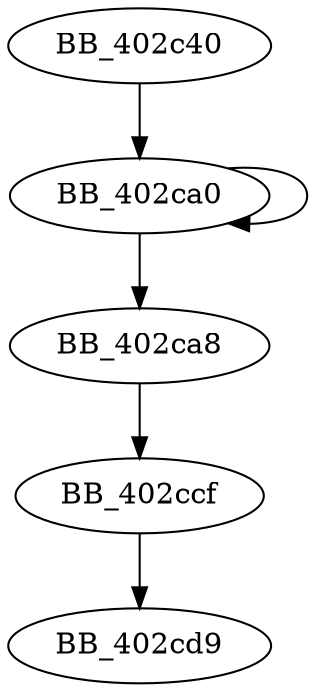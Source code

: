 DiGraph sub_402C40{
BB_402c40->BB_402ca0
BB_402ca0->BB_402ca0
BB_402ca0->BB_402ca8
BB_402ca8->BB_402ccf
BB_402ccf->BB_402cd9
}
